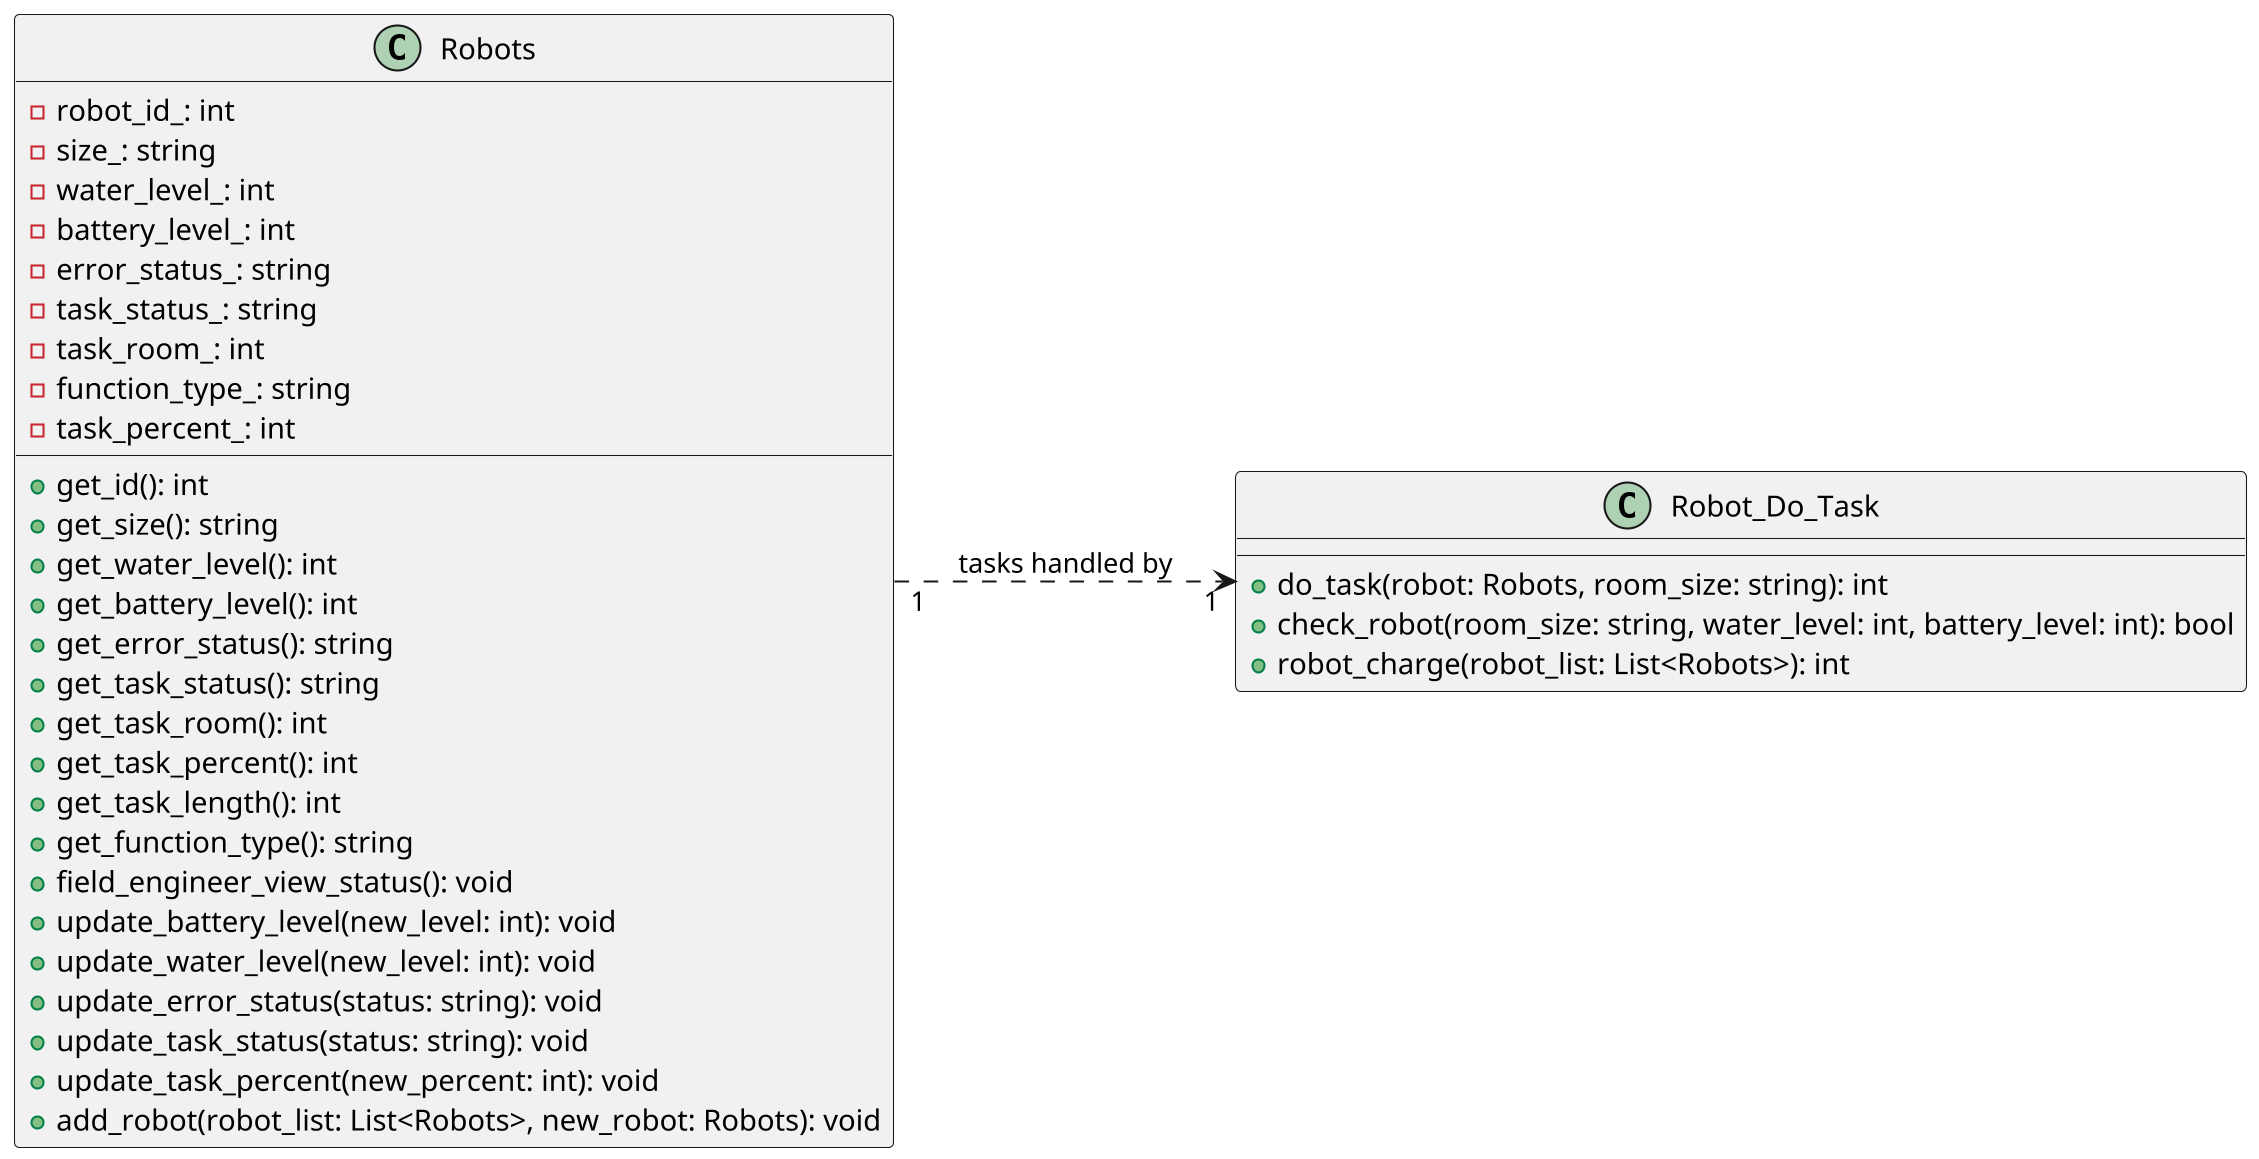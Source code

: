 @startuml SimulationClassDiagram
skinparam dpi 200
skinparam DefaultFontName Inconsolata
left to right direction

' Robot class with attributes and methods
class Robots {
    -robot_id_: int
    -size_: string
    -water_level_: int
    -battery_level_: int
    -error_status_: string
    -task_status_: string
    -task_room_: int
    -function_type_: string
    -task_percent_: int
    +get_id(): int
    +get_size(): string
    +get_water_level(): int
    +get_battery_level(): int
    +get_error_status(): string
    +get_task_status(): string
    +get_task_room(): int
    +get_task_percent(): int
    +get_task_length(): int
    +get_function_type(): string
    +field_engineer_view_status(): void
    +update_battery_level(new_level: int): void
    +update_water_level(new_level: int): void
    +update_error_status(status: string): void
    +update_task_status(status: string): void
    +update_task_percent(new_percent: int): void
    +add_robot(robot_list: List<Robots>, new_robot: Robots): void
}

' Robot_Do_Task class with task-related methods
class Robot_Do_Task {
    +do_task(robot: Robots, room_size: string): int
    +check_robot(room_size: string, water_level: int, battery_level: int): bool
    +robot_charge(robot_list: List<Robots>): int
}

Robots "1" ..> "1" Robot_Do_Task : tasks handled by


@enduml

